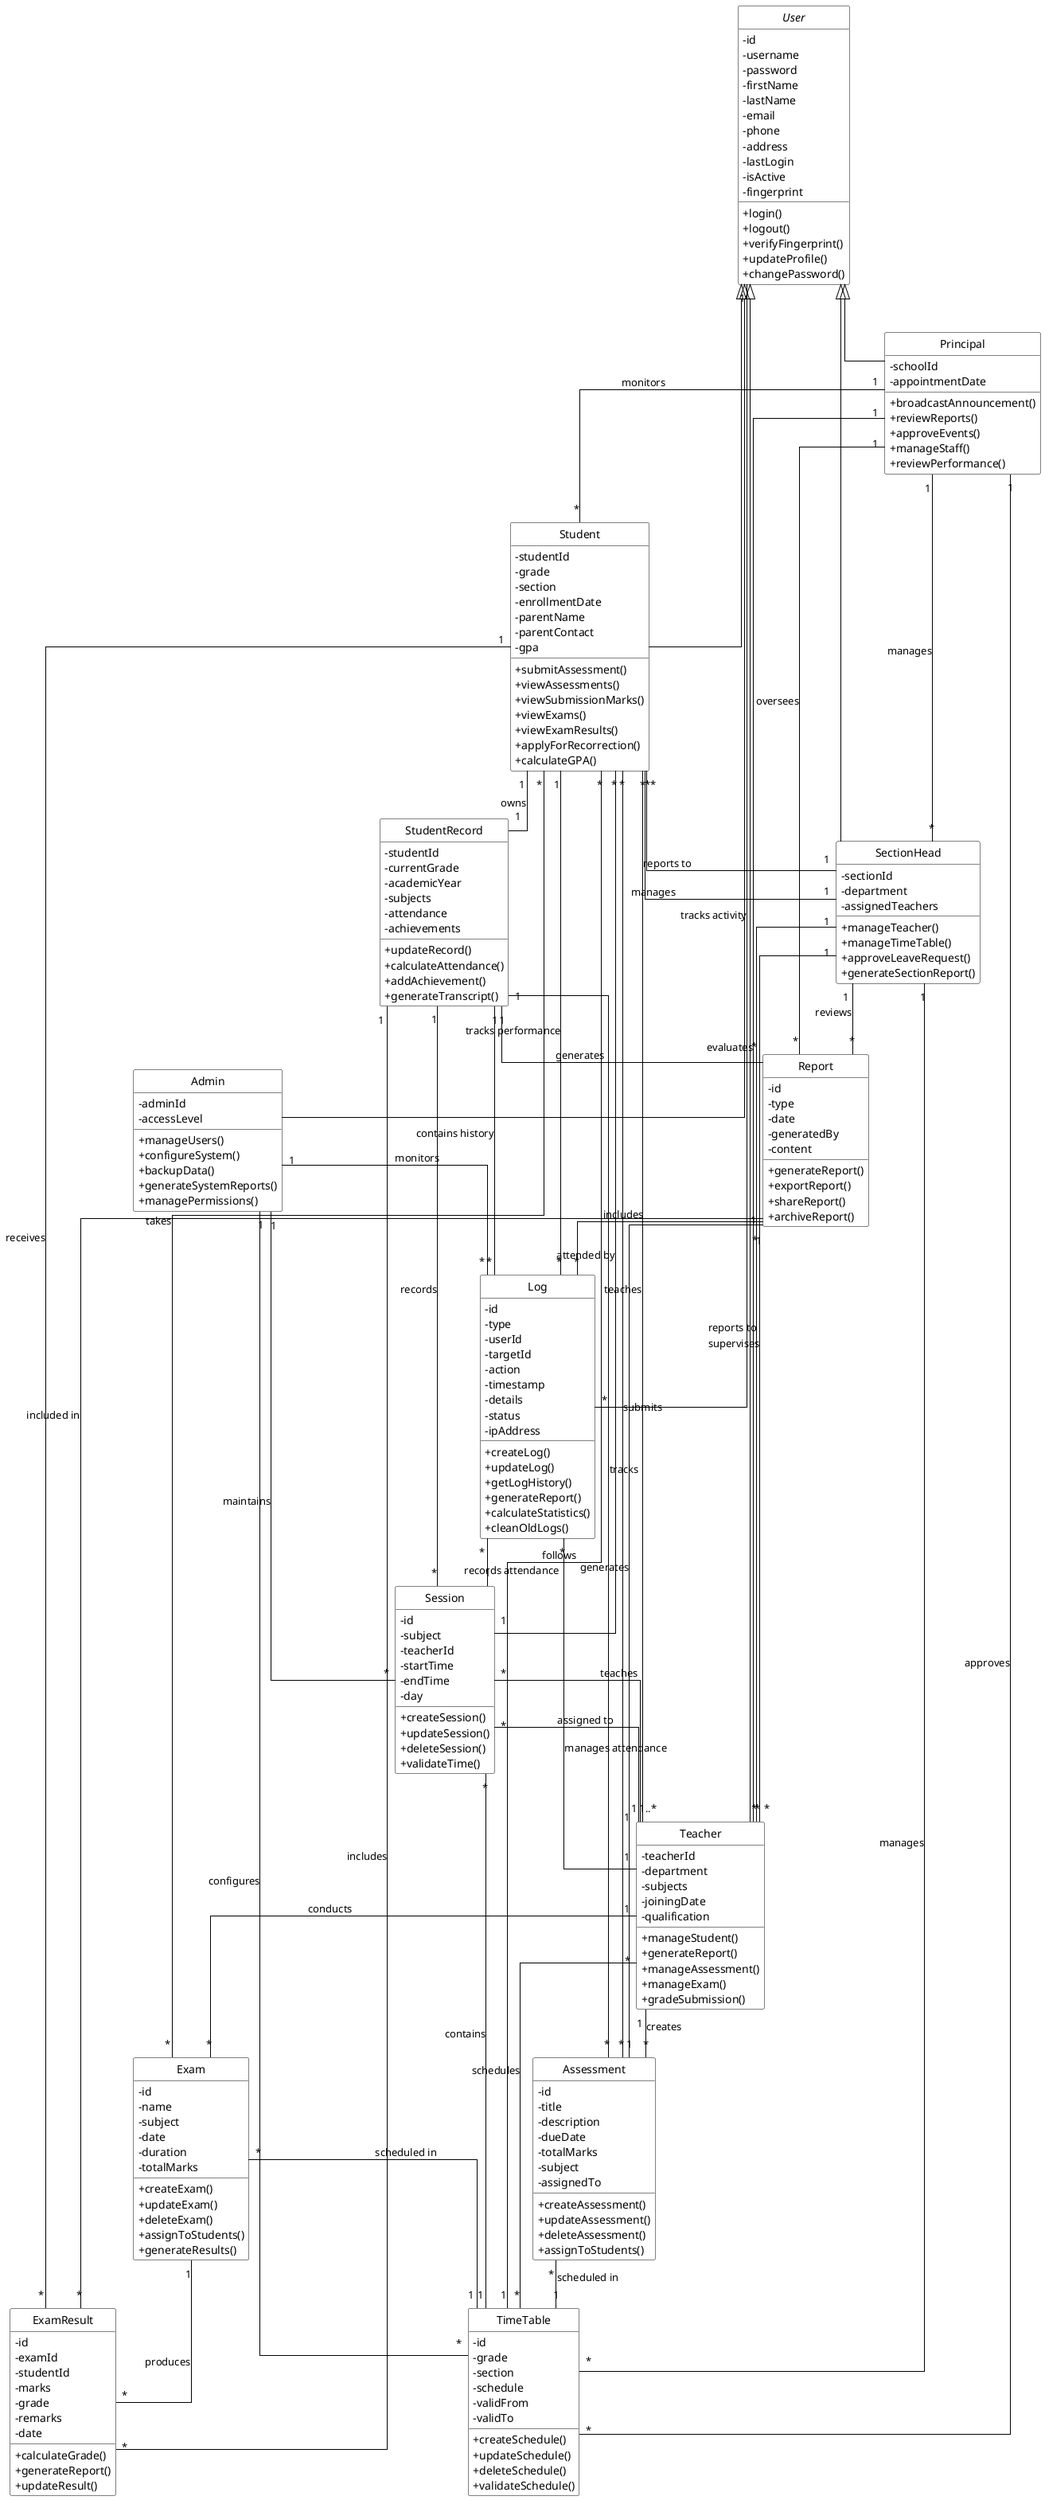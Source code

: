 @startuml School Management System - Class Diagram

' Layout settings
skinparam Linetype ortho
skinparam classAttributeIconSize 0
hide circle

' Style settings
skinparam class {
    color black
    BackgroundColor white
    BorderColor black
    ArrowColor black
}

abstract class User {
    - id
    - username
    - password
    - firstName
    - lastName
    - email
    - phone
    - address
    - lastLogin
    - isActive
    - fingerprint
    
    + login()
    + logout()
    + verifyFingerprint()
    + updateProfile()
    + changePassword()
}

class Student {
    - studentId
    - grade
    - section
    - enrollmentDate
    - parentName
    - parentContact
    - gpa
    
    + submitAssessment()
    + viewAssessments()
    + viewSubmissionMarks()
    + viewExams()
    + viewExamResults()
    + applyForRecorrection()
    + calculateGPA()
}

class Teacher {
    - teacherId
    - department
    - subjects
    - joiningDate
    - qualification
    
    + manageStudent()
    + generateReport()
    + manageAssessment()
    + manageExam()
    + gradeSubmission()
}

class SectionHead {
    - sectionId
    - department
    - assignedTeachers
    
    + manageTeacher()
    + manageTimeTable()
    + approveLeaveRequest()
    + generateSectionReport()
}

class Principal {
    - schoolId
    - appointmentDate
    
    + broadcastAnnouncement()
    + reviewReports()
    + approveEvents()
    + manageStaff()
    + reviewPerformance()
}

class Admin {
    - adminId
    - accessLevel
    
    + manageUsers()
    + configureSystem()
    + backupData()
    + generateSystemReports()
    + managePermissions()
}

class Assessment {
    - id
    - title
    - description
    - dueDate
    - totalMarks
    - subject
    - assignedTo
    
    + createAssessment()
    + updateAssessment()
    + deleteAssessment()
    + assignToStudents()
}

class Exam {
    - id
    - name
    - subject
    - date
    - duration
    - totalMarks
    
    + createExam()
    + updateExam()
    + deleteExam()
    + assignToStudents()
    + generateResults()
}

class ExamResult {
    - id
    - examId
    - studentId
    - marks
    - grade
    - remarks
    - date
    
    + calculateGrade()
    + generateReport()
    + updateResult()
}

class TimeTable {
    - id
    - grade
    - section
    - schedule
    - validFrom
    - validTo
    
    + createSchedule()
    + updateSchedule()
    + deleteSchedule()
    + validateSchedule()
}

class Session {
    - id
    - subject
    - teacherId
    - startTime
    - endTime
    - day
    
    + createSession()
    + updateSession()
    + deleteSession()
    + validateTime()
}

class Report {
    - id
    - type
    - date
    - generatedBy
    - content
    
    + generateReport()
    + exportReport()
    + shareReport()
    + archiveReport()
}

class StudentRecord {
    - studentId
    - currentGrade
    - academicYear
    - subjects
    - attendance
    - achievements
    
    + updateRecord()
    + calculateAttendance()
    + addAchievement()
    + generateTranscript()
}

class Log {
    - id
    - type
    - userId
    - targetId
    - action
    - timestamp
    - details
    - status
    - ipAddress
    
    + createLog()
    + updateLog()
    + getLogHistory()
    + generateReport()
    + calculateStatistics()
    + cleanOldLogs()
}

' Inheritance relationships
User <|-- Student
User <|-- Teacher
User <|-- SectionHead
User <|-- Principal
User <|-- Admin

' Core academic relationships
Student "*" -- "*" Assessment : submits
Student "*" -- "*" Exam : takes
Student "1" -- "*" ExamResult : receives
Student "1" -- "1" StudentRecord : owns
Student "*" -- "1" TimeTable : follows
Student "*" -- "1" SectionHead : reports to

' Teaching relationships
Teacher "*" -- "*" TimeTable : schedules
Teacher "1" -- "*" Assessment : creates
Teacher "1" -- "*" Exam : conducts
Teacher "*" -- "1" SectionHead : reports to
Teacher "1" -- "*" Session : teaches
Teacher "1..*" -- "*" Student : teaches

' Management relationships
SectionHead "1" -- "*" Teacher : supervises
SectionHead "1" -- "*" TimeTable : manages
SectionHead "1" -- "*" Report : reviews
SectionHead "1" -- "*" Student : manages

' Administrative relationships
Principal "1" -- "*" Report : oversees
Principal "1" -- "*" SectionHead : manages
Principal "1" -- "*" Teacher : evaluates
Principal "1" -- "*" Student : monitors
Principal "1" -- "*" TimeTable : approves

Admin "1" -- "*" TimeTable : configures
Admin "1" -- "*" Session : maintains

' Schedule relationships
TimeTable "1" -- "*" Session : contains
Session "*" -- "1" Teacher : assigned to
Session "1" -- "*" Student : attended by

' Academic content relationships
Assessment "1" -- "*" Report : generates
Assessment "*" -- "1" TimeTable : scheduled in
Exam "1" -- "*" ExamResult : produces
Exam "*" -- "1" TimeTable : scheduled in
ExamResult "*" -- "1" Report : included in

' Record relationships
StudentRecord "1" -- "*" Assessment : tracks
StudentRecord "1" -- "*" ExamResult : includes
StudentRecord "1" -- "*" Report : generates
StudentRecord "1" -- "*" Session : records

' Logging relationships
Log "*" -- "1" User : tracks activity
Log "*" -- "1" Session : records attendance
Log "*" -- "1" Student : tracks performance
Teacher "1" -- "*" Log : manages attendance
Admin "1" -- "*" Log : monitors
Report "1" -- "*" Log : includes
StudentRecord "1" -- "*" Log : contains history

@enduml
